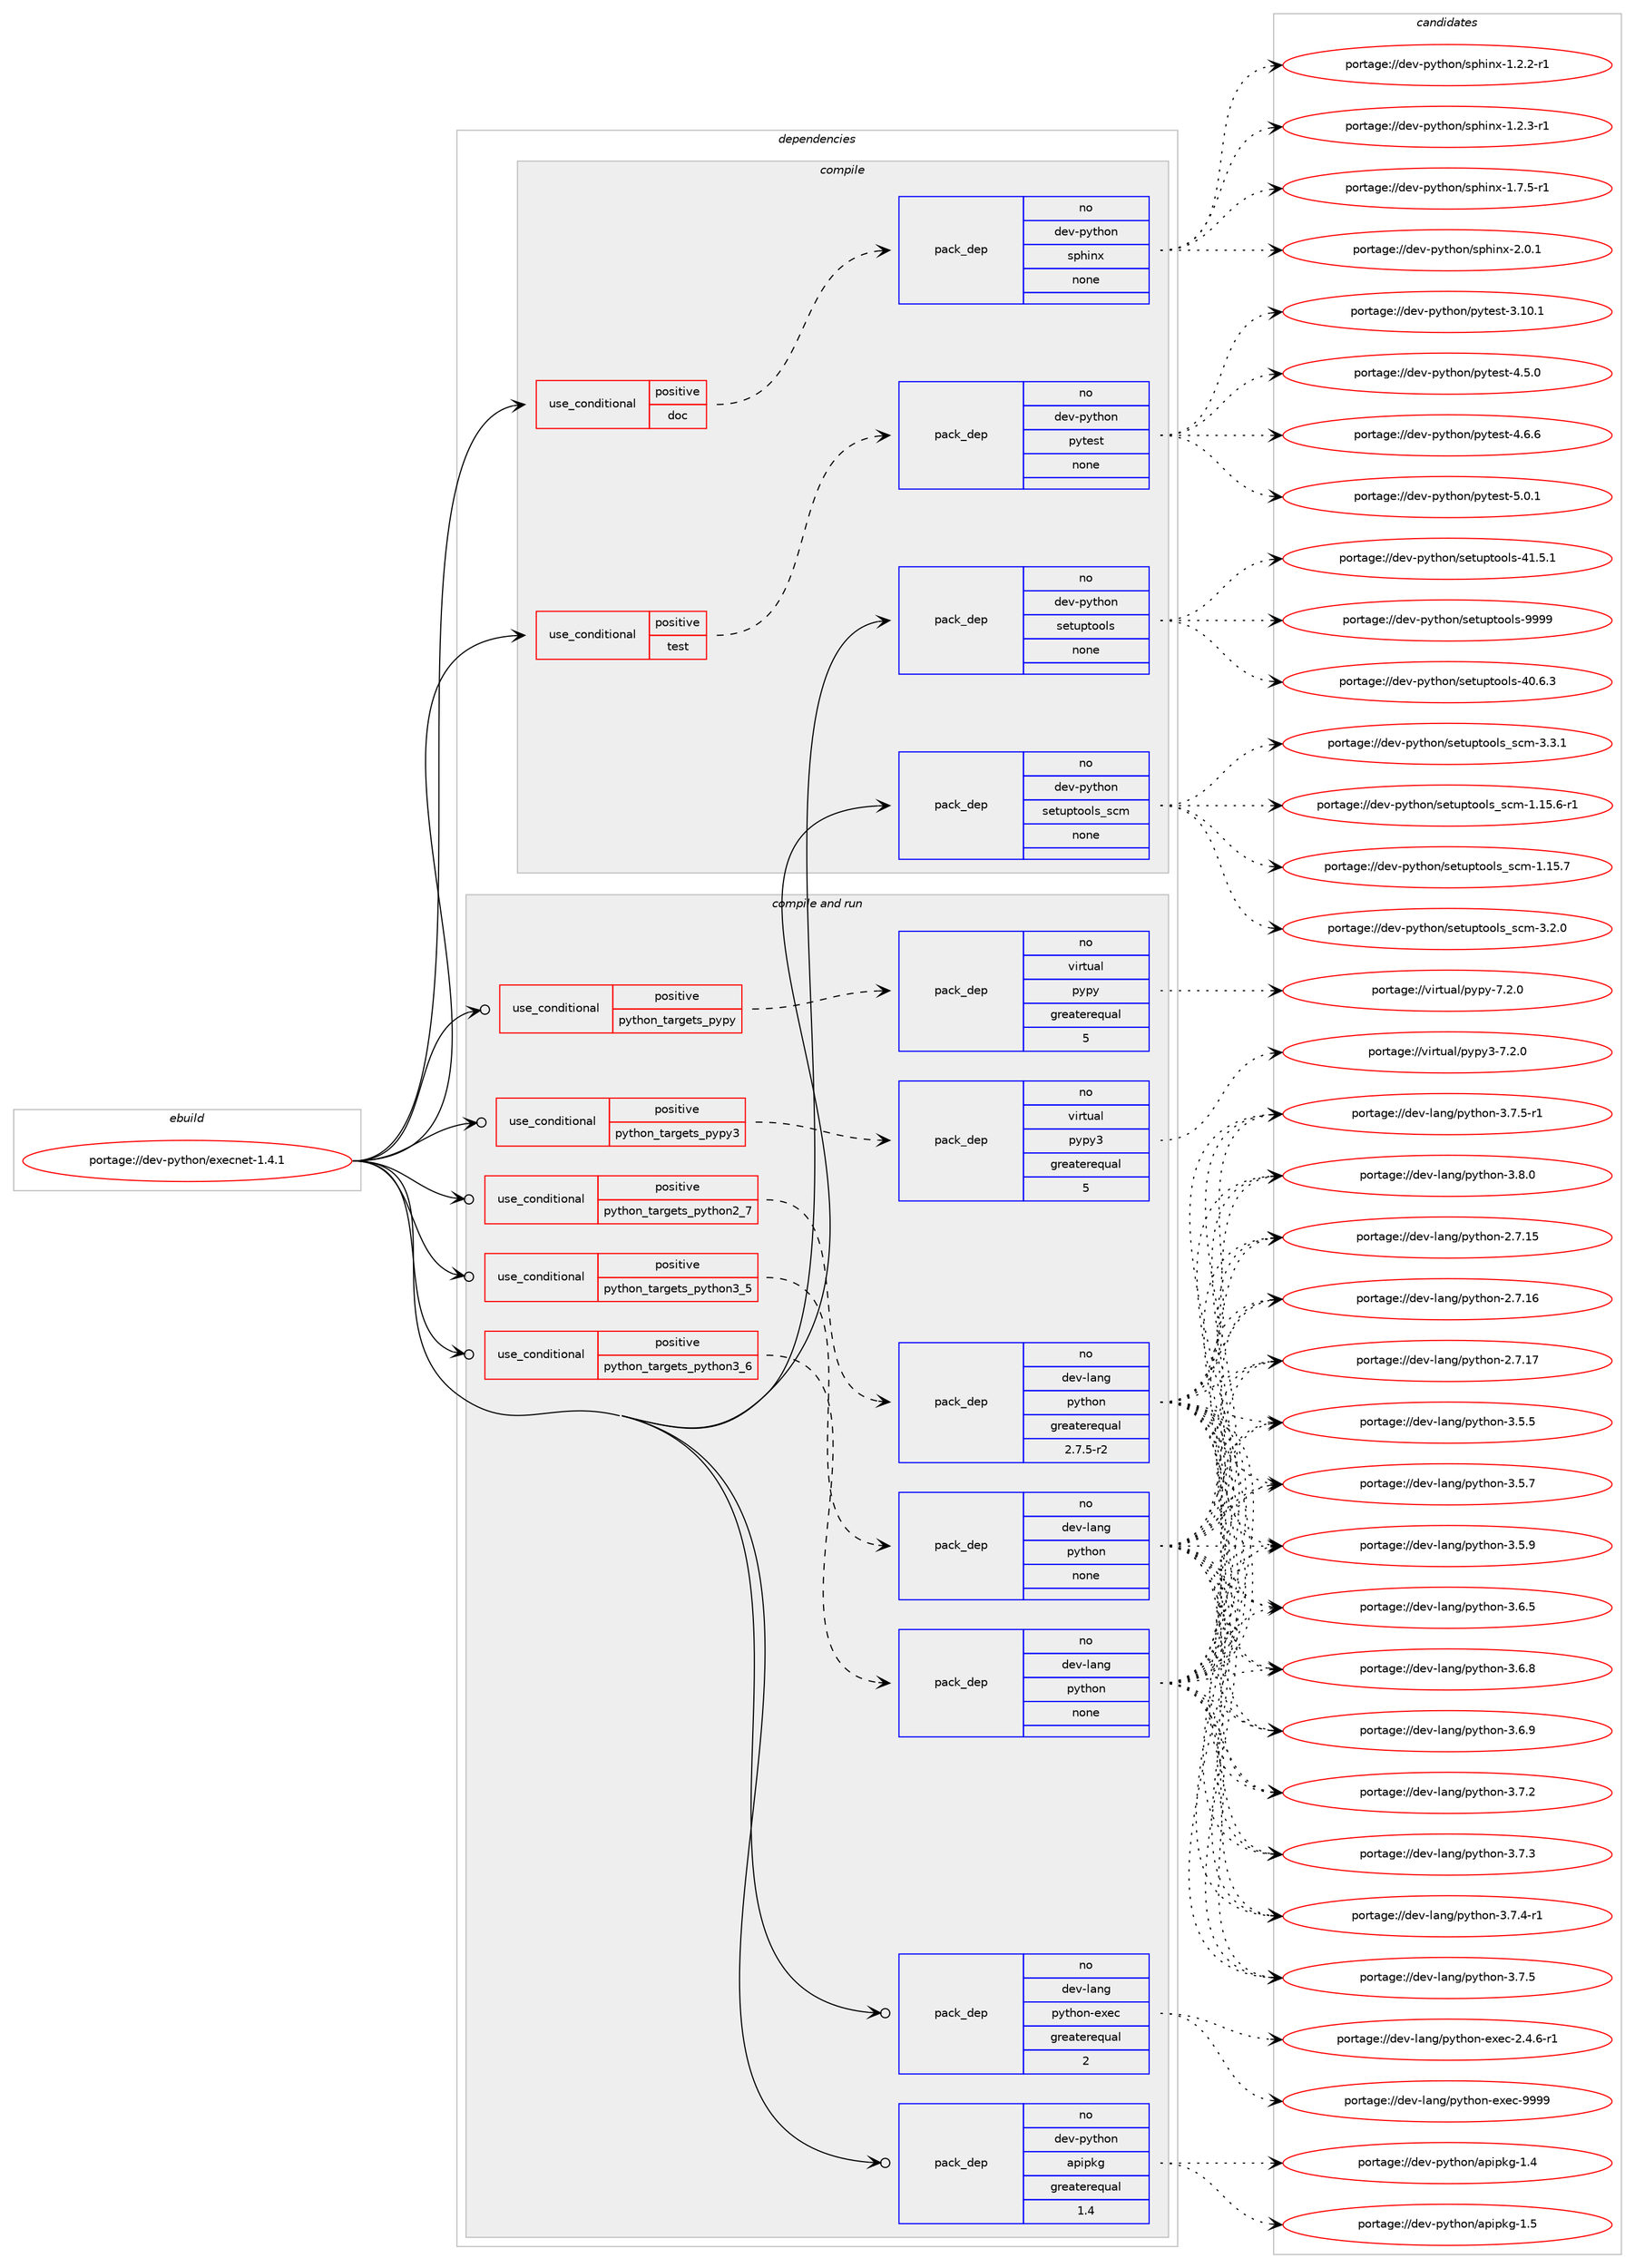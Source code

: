 digraph prolog {

# *************
# Graph options
# *************

newrank=true;
concentrate=true;
compound=true;
graph [rankdir=LR,fontname=Helvetica,fontsize=10,ranksep=1.5];#, ranksep=2.5, nodesep=0.2];
edge  [arrowhead=vee];
node  [fontname=Helvetica,fontsize=10];

# **********
# The ebuild
# **********

subgraph cluster_leftcol {
color=gray;
rank=same;
label=<<i>ebuild</i>>;
id [label="portage://dev-python/execnet-1.4.1", color=red, width=4, href="../dev-python/execnet-1.4.1.svg"];
}

# ****************
# The dependencies
# ****************

subgraph cluster_midcol {
color=gray;
label=<<i>dependencies</i>>;
subgraph cluster_compile {
fillcolor="#eeeeee";
style=filled;
label=<<i>compile</i>>;
subgraph cond28312 {
dependency138446 [label=<<TABLE BORDER="0" CELLBORDER="1" CELLSPACING="0" CELLPADDING="4"><TR><TD ROWSPAN="3" CELLPADDING="10">use_conditional</TD></TR><TR><TD>positive</TD></TR><TR><TD>doc</TD></TR></TABLE>>, shape=none, color=red];
subgraph pack106814 {
dependency138447 [label=<<TABLE BORDER="0" CELLBORDER="1" CELLSPACING="0" CELLPADDING="4" WIDTH="220"><TR><TD ROWSPAN="6" CELLPADDING="30">pack_dep</TD></TR><TR><TD WIDTH="110">no</TD></TR><TR><TD>dev-python</TD></TR><TR><TD>sphinx</TD></TR><TR><TD>none</TD></TR><TR><TD></TD></TR></TABLE>>, shape=none, color=blue];
}
dependency138446:e -> dependency138447:w [weight=20,style="dashed",arrowhead="vee"];
}
id:e -> dependency138446:w [weight=20,style="solid",arrowhead="vee"];
subgraph cond28313 {
dependency138448 [label=<<TABLE BORDER="0" CELLBORDER="1" CELLSPACING="0" CELLPADDING="4"><TR><TD ROWSPAN="3" CELLPADDING="10">use_conditional</TD></TR><TR><TD>positive</TD></TR><TR><TD>test</TD></TR></TABLE>>, shape=none, color=red];
subgraph pack106815 {
dependency138449 [label=<<TABLE BORDER="0" CELLBORDER="1" CELLSPACING="0" CELLPADDING="4" WIDTH="220"><TR><TD ROWSPAN="6" CELLPADDING="30">pack_dep</TD></TR><TR><TD WIDTH="110">no</TD></TR><TR><TD>dev-python</TD></TR><TR><TD>pytest</TD></TR><TR><TD>none</TD></TR><TR><TD></TD></TR></TABLE>>, shape=none, color=blue];
}
dependency138448:e -> dependency138449:w [weight=20,style="dashed",arrowhead="vee"];
}
id:e -> dependency138448:w [weight=20,style="solid",arrowhead="vee"];
subgraph pack106816 {
dependency138450 [label=<<TABLE BORDER="0" CELLBORDER="1" CELLSPACING="0" CELLPADDING="4" WIDTH="220"><TR><TD ROWSPAN="6" CELLPADDING="30">pack_dep</TD></TR><TR><TD WIDTH="110">no</TD></TR><TR><TD>dev-python</TD></TR><TR><TD>setuptools</TD></TR><TR><TD>none</TD></TR><TR><TD></TD></TR></TABLE>>, shape=none, color=blue];
}
id:e -> dependency138450:w [weight=20,style="solid",arrowhead="vee"];
subgraph pack106817 {
dependency138451 [label=<<TABLE BORDER="0" CELLBORDER="1" CELLSPACING="0" CELLPADDING="4" WIDTH="220"><TR><TD ROWSPAN="6" CELLPADDING="30">pack_dep</TD></TR><TR><TD WIDTH="110">no</TD></TR><TR><TD>dev-python</TD></TR><TR><TD>setuptools_scm</TD></TR><TR><TD>none</TD></TR><TR><TD></TD></TR></TABLE>>, shape=none, color=blue];
}
id:e -> dependency138451:w [weight=20,style="solid",arrowhead="vee"];
}
subgraph cluster_compileandrun {
fillcolor="#eeeeee";
style=filled;
label=<<i>compile and run</i>>;
subgraph cond28314 {
dependency138452 [label=<<TABLE BORDER="0" CELLBORDER="1" CELLSPACING="0" CELLPADDING="4"><TR><TD ROWSPAN="3" CELLPADDING="10">use_conditional</TD></TR><TR><TD>positive</TD></TR><TR><TD>python_targets_pypy</TD></TR></TABLE>>, shape=none, color=red];
subgraph pack106818 {
dependency138453 [label=<<TABLE BORDER="0" CELLBORDER="1" CELLSPACING="0" CELLPADDING="4" WIDTH="220"><TR><TD ROWSPAN="6" CELLPADDING="30">pack_dep</TD></TR><TR><TD WIDTH="110">no</TD></TR><TR><TD>virtual</TD></TR><TR><TD>pypy</TD></TR><TR><TD>greaterequal</TD></TR><TR><TD>5</TD></TR></TABLE>>, shape=none, color=blue];
}
dependency138452:e -> dependency138453:w [weight=20,style="dashed",arrowhead="vee"];
}
id:e -> dependency138452:w [weight=20,style="solid",arrowhead="odotvee"];
subgraph cond28315 {
dependency138454 [label=<<TABLE BORDER="0" CELLBORDER="1" CELLSPACING="0" CELLPADDING="4"><TR><TD ROWSPAN="3" CELLPADDING="10">use_conditional</TD></TR><TR><TD>positive</TD></TR><TR><TD>python_targets_pypy3</TD></TR></TABLE>>, shape=none, color=red];
subgraph pack106819 {
dependency138455 [label=<<TABLE BORDER="0" CELLBORDER="1" CELLSPACING="0" CELLPADDING="4" WIDTH="220"><TR><TD ROWSPAN="6" CELLPADDING="30">pack_dep</TD></TR><TR><TD WIDTH="110">no</TD></TR><TR><TD>virtual</TD></TR><TR><TD>pypy3</TD></TR><TR><TD>greaterequal</TD></TR><TR><TD>5</TD></TR></TABLE>>, shape=none, color=blue];
}
dependency138454:e -> dependency138455:w [weight=20,style="dashed",arrowhead="vee"];
}
id:e -> dependency138454:w [weight=20,style="solid",arrowhead="odotvee"];
subgraph cond28316 {
dependency138456 [label=<<TABLE BORDER="0" CELLBORDER="1" CELLSPACING="0" CELLPADDING="4"><TR><TD ROWSPAN="3" CELLPADDING="10">use_conditional</TD></TR><TR><TD>positive</TD></TR><TR><TD>python_targets_python2_7</TD></TR></TABLE>>, shape=none, color=red];
subgraph pack106820 {
dependency138457 [label=<<TABLE BORDER="0" CELLBORDER="1" CELLSPACING="0" CELLPADDING="4" WIDTH="220"><TR><TD ROWSPAN="6" CELLPADDING="30">pack_dep</TD></TR><TR><TD WIDTH="110">no</TD></TR><TR><TD>dev-lang</TD></TR><TR><TD>python</TD></TR><TR><TD>greaterequal</TD></TR><TR><TD>2.7.5-r2</TD></TR></TABLE>>, shape=none, color=blue];
}
dependency138456:e -> dependency138457:w [weight=20,style="dashed",arrowhead="vee"];
}
id:e -> dependency138456:w [weight=20,style="solid",arrowhead="odotvee"];
subgraph cond28317 {
dependency138458 [label=<<TABLE BORDER="0" CELLBORDER="1" CELLSPACING="0" CELLPADDING="4"><TR><TD ROWSPAN="3" CELLPADDING="10">use_conditional</TD></TR><TR><TD>positive</TD></TR><TR><TD>python_targets_python3_5</TD></TR></TABLE>>, shape=none, color=red];
subgraph pack106821 {
dependency138459 [label=<<TABLE BORDER="0" CELLBORDER="1" CELLSPACING="0" CELLPADDING="4" WIDTH="220"><TR><TD ROWSPAN="6" CELLPADDING="30">pack_dep</TD></TR><TR><TD WIDTH="110">no</TD></TR><TR><TD>dev-lang</TD></TR><TR><TD>python</TD></TR><TR><TD>none</TD></TR><TR><TD></TD></TR></TABLE>>, shape=none, color=blue];
}
dependency138458:e -> dependency138459:w [weight=20,style="dashed",arrowhead="vee"];
}
id:e -> dependency138458:w [weight=20,style="solid",arrowhead="odotvee"];
subgraph cond28318 {
dependency138460 [label=<<TABLE BORDER="0" CELLBORDER="1" CELLSPACING="0" CELLPADDING="4"><TR><TD ROWSPAN="3" CELLPADDING="10">use_conditional</TD></TR><TR><TD>positive</TD></TR><TR><TD>python_targets_python3_6</TD></TR></TABLE>>, shape=none, color=red];
subgraph pack106822 {
dependency138461 [label=<<TABLE BORDER="0" CELLBORDER="1" CELLSPACING="0" CELLPADDING="4" WIDTH="220"><TR><TD ROWSPAN="6" CELLPADDING="30">pack_dep</TD></TR><TR><TD WIDTH="110">no</TD></TR><TR><TD>dev-lang</TD></TR><TR><TD>python</TD></TR><TR><TD>none</TD></TR><TR><TD></TD></TR></TABLE>>, shape=none, color=blue];
}
dependency138460:e -> dependency138461:w [weight=20,style="dashed",arrowhead="vee"];
}
id:e -> dependency138460:w [weight=20,style="solid",arrowhead="odotvee"];
subgraph pack106823 {
dependency138462 [label=<<TABLE BORDER="0" CELLBORDER="1" CELLSPACING="0" CELLPADDING="4" WIDTH="220"><TR><TD ROWSPAN="6" CELLPADDING="30">pack_dep</TD></TR><TR><TD WIDTH="110">no</TD></TR><TR><TD>dev-lang</TD></TR><TR><TD>python-exec</TD></TR><TR><TD>greaterequal</TD></TR><TR><TD>2</TD></TR></TABLE>>, shape=none, color=blue];
}
id:e -> dependency138462:w [weight=20,style="solid",arrowhead="odotvee"];
subgraph pack106824 {
dependency138463 [label=<<TABLE BORDER="0" CELLBORDER="1" CELLSPACING="0" CELLPADDING="4" WIDTH="220"><TR><TD ROWSPAN="6" CELLPADDING="30">pack_dep</TD></TR><TR><TD WIDTH="110">no</TD></TR><TR><TD>dev-python</TD></TR><TR><TD>apipkg</TD></TR><TR><TD>greaterequal</TD></TR><TR><TD>1.4</TD></TR></TABLE>>, shape=none, color=blue];
}
id:e -> dependency138463:w [weight=20,style="solid",arrowhead="odotvee"];
}
subgraph cluster_run {
fillcolor="#eeeeee";
style=filled;
label=<<i>run</i>>;
}
}

# **************
# The candidates
# **************

subgraph cluster_choices {
rank=same;
color=gray;
label=<<i>candidates</i>>;

subgraph choice106814 {
color=black;
nodesep=1;
choiceportage10010111845112121116104111110471151121041051101204549465046504511449 [label="portage://dev-python/sphinx-1.2.2-r1", color=red, width=4,href="../dev-python/sphinx-1.2.2-r1.svg"];
choiceportage10010111845112121116104111110471151121041051101204549465046514511449 [label="portage://dev-python/sphinx-1.2.3-r1", color=red, width=4,href="../dev-python/sphinx-1.2.3-r1.svg"];
choiceportage10010111845112121116104111110471151121041051101204549465546534511449 [label="portage://dev-python/sphinx-1.7.5-r1", color=red, width=4,href="../dev-python/sphinx-1.7.5-r1.svg"];
choiceportage1001011184511212111610411111047115112104105110120455046484649 [label="portage://dev-python/sphinx-2.0.1", color=red, width=4,href="../dev-python/sphinx-2.0.1.svg"];
dependency138447:e -> choiceportage10010111845112121116104111110471151121041051101204549465046504511449:w [style=dotted,weight="100"];
dependency138447:e -> choiceportage10010111845112121116104111110471151121041051101204549465046514511449:w [style=dotted,weight="100"];
dependency138447:e -> choiceportage10010111845112121116104111110471151121041051101204549465546534511449:w [style=dotted,weight="100"];
dependency138447:e -> choiceportage1001011184511212111610411111047115112104105110120455046484649:w [style=dotted,weight="100"];
}
subgraph choice106815 {
color=black;
nodesep=1;
choiceportage100101118451121211161041111104711212111610111511645514649484649 [label="portage://dev-python/pytest-3.10.1", color=red, width=4,href="../dev-python/pytest-3.10.1.svg"];
choiceportage1001011184511212111610411111047112121116101115116455246534648 [label="portage://dev-python/pytest-4.5.0", color=red, width=4,href="../dev-python/pytest-4.5.0.svg"];
choiceportage1001011184511212111610411111047112121116101115116455246544654 [label="portage://dev-python/pytest-4.6.6", color=red, width=4,href="../dev-python/pytest-4.6.6.svg"];
choiceportage1001011184511212111610411111047112121116101115116455346484649 [label="portage://dev-python/pytest-5.0.1", color=red, width=4,href="../dev-python/pytest-5.0.1.svg"];
dependency138449:e -> choiceportage100101118451121211161041111104711212111610111511645514649484649:w [style=dotted,weight="100"];
dependency138449:e -> choiceportage1001011184511212111610411111047112121116101115116455246534648:w [style=dotted,weight="100"];
dependency138449:e -> choiceportage1001011184511212111610411111047112121116101115116455246544654:w [style=dotted,weight="100"];
dependency138449:e -> choiceportage1001011184511212111610411111047112121116101115116455346484649:w [style=dotted,weight="100"];
}
subgraph choice106816 {
color=black;
nodesep=1;
choiceportage100101118451121211161041111104711510111611711211611111110811545524846544651 [label="portage://dev-python/setuptools-40.6.3", color=red, width=4,href="../dev-python/setuptools-40.6.3.svg"];
choiceportage100101118451121211161041111104711510111611711211611111110811545524946534649 [label="portage://dev-python/setuptools-41.5.1", color=red, width=4,href="../dev-python/setuptools-41.5.1.svg"];
choiceportage10010111845112121116104111110471151011161171121161111111081154557575757 [label="portage://dev-python/setuptools-9999", color=red, width=4,href="../dev-python/setuptools-9999.svg"];
dependency138450:e -> choiceportage100101118451121211161041111104711510111611711211611111110811545524846544651:w [style=dotted,weight="100"];
dependency138450:e -> choiceportage100101118451121211161041111104711510111611711211611111110811545524946534649:w [style=dotted,weight="100"];
dependency138450:e -> choiceportage10010111845112121116104111110471151011161171121161111111081154557575757:w [style=dotted,weight="100"];
}
subgraph choice106817 {
color=black;
nodesep=1;
choiceportage10010111845112121116104111110471151011161171121161111111081159511599109454946495346544511449 [label="portage://dev-python/setuptools_scm-1.15.6-r1", color=red, width=4,href="../dev-python/setuptools_scm-1.15.6-r1.svg"];
choiceportage1001011184511212111610411111047115101116117112116111111108115951159910945494649534655 [label="portage://dev-python/setuptools_scm-1.15.7", color=red, width=4,href="../dev-python/setuptools_scm-1.15.7.svg"];
choiceportage10010111845112121116104111110471151011161171121161111111081159511599109455146504648 [label="portage://dev-python/setuptools_scm-3.2.0", color=red, width=4,href="../dev-python/setuptools_scm-3.2.0.svg"];
choiceportage10010111845112121116104111110471151011161171121161111111081159511599109455146514649 [label="portage://dev-python/setuptools_scm-3.3.1", color=red, width=4,href="../dev-python/setuptools_scm-3.3.1.svg"];
dependency138451:e -> choiceportage10010111845112121116104111110471151011161171121161111111081159511599109454946495346544511449:w [style=dotted,weight="100"];
dependency138451:e -> choiceportage1001011184511212111610411111047115101116117112116111111108115951159910945494649534655:w [style=dotted,weight="100"];
dependency138451:e -> choiceportage10010111845112121116104111110471151011161171121161111111081159511599109455146504648:w [style=dotted,weight="100"];
dependency138451:e -> choiceportage10010111845112121116104111110471151011161171121161111111081159511599109455146514649:w [style=dotted,weight="100"];
}
subgraph choice106818 {
color=black;
nodesep=1;
choiceportage1181051141161179710847112121112121455546504648 [label="portage://virtual/pypy-7.2.0", color=red, width=4,href="../virtual/pypy-7.2.0.svg"];
dependency138453:e -> choiceportage1181051141161179710847112121112121455546504648:w [style=dotted,weight="100"];
}
subgraph choice106819 {
color=black;
nodesep=1;
choiceportage118105114116117971084711212111212151455546504648 [label="portage://virtual/pypy3-7.2.0", color=red, width=4,href="../virtual/pypy3-7.2.0.svg"];
dependency138455:e -> choiceportage118105114116117971084711212111212151455546504648:w [style=dotted,weight="100"];
}
subgraph choice106820 {
color=black;
nodesep=1;
choiceportage10010111845108971101034711212111610411111045504655464953 [label="portage://dev-lang/python-2.7.15", color=red, width=4,href="../dev-lang/python-2.7.15.svg"];
choiceportage10010111845108971101034711212111610411111045504655464954 [label="portage://dev-lang/python-2.7.16", color=red, width=4,href="../dev-lang/python-2.7.16.svg"];
choiceportage10010111845108971101034711212111610411111045504655464955 [label="portage://dev-lang/python-2.7.17", color=red, width=4,href="../dev-lang/python-2.7.17.svg"];
choiceportage100101118451089711010347112121116104111110455146534653 [label="portage://dev-lang/python-3.5.5", color=red, width=4,href="../dev-lang/python-3.5.5.svg"];
choiceportage100101118451089711010347112121116104111110455146534655 [label="portage://dev-lang/python-3.5.7", color=red, width=4,href="../dev-lang/python-3.5.7.svg"];
choiceportage100101118451089711010347112121116104111110455146534657 [label="portage://dev-lang/python-3.5.9", color=red, width=4,href="../dev-lang/python-3.5.9.svg"];
choiceportage100101118451089711010347112121116104111110455146544653 [label="portage://dev-lang/python-3.6.5", color=red, width=4,href="../dev-lang/python-3.6.5.svg"];
choiceportage100101118451089711010347112121116104111110455146544656 [label="portage://dev-lang/python-3.6.8", color=red, width=4,href="../dev-lang/python-3.6.8.svg"];
choiceportage100101118451089711010347112121116104111110455146544657 [label="portage://dev-lang/python-3.6.9", color=red, width=4,href="../dev-lang/python-3.6.9.svg"];
choiceportage100101118451089711010347112121116104111110455146554650 [label="portage://dev-lang/python-3.7.2", color=red, width=4,href="../dev-lang/python-3.7.2.svg"];
choiceportage100101118451089711010347112121116104111110455146554651 [label="portage://dev-lang/python-3.7.3", color=red, width=4,href="../dev-lang/python-3.7.3.svg"];
choiceportage1001011184510897110103471121211161041111104551465546524511449 [label="portage://dev-lang/python-3.7.4-r1", color=red, width=4,href="../dev-lang/python-3.7.4-r1.svg"];
choiceportage100101118451089711010347112121116104111110455146554653 [label="portage://dev-lang/python-3.7.5", color=red, width=4,href="../dev-lang/python-3.7.5.svg"];
choiceportage1001011184510897110103471121211161041111104551465546534511449 [label="portage://dev-lang/python-3.7.5-r1", color=red, width=4,href="../dev-lang/python-3.7.5-r1.svg"];
choiceportage100101118451089711010347112121116104111110455146564648 [label="portage://dev-lang/python-3.8.0", color=red, width=4,href="../dev-lang/python-3.8.0.svg"];
dependency138457:e -> choiceportage10010111845108971101034711212111610411111045504655464953:w [style=dotted,weight="100"];
dependency138457:e -> choiceportage10010111845108971101034711212111610411111045504655464954:w [style=dotted,weight="100"];
dependency138457:e -> choiceportage10010111845108971101034711212111610411111045504655464955:w [style=dotted,weight="100"];
dependency138457:e -> choiceportage100101118451089711010347112121116104111110455146534653:w [style=dotted,weight="100"];
dependency138457:e -> choiceportage100101118451089711010347112121116104111110455146534655:w [style=dotted,weight="100"];
dependency138457:e -> choiceportage100101118451089711010347112121116104111110455146534657:w [style=dotted,weight="100"];
dependency138457:e -> choiceportage100101118451089711010347112121116104111110455146544653:w [style=dotted,weight="100"];
dependency138457:e -> choiceportage100101118451089711010347112121116104111110455146544656:w [style=dotted,weight="100"];
dependency138457:e -> choiceportage100101118451089711010347112121116104111110455146544657:w [style=dotted,weight="100"];
dependency138457:e -> choiceportage100101118451089711010347112121116104111110455146554650:w [style=dotted,weight="100"];
dependency138457:e -> choiceportage100101118451089711010347112121116104111110455146554651:w [style=dotted,weight="100"];
dependency138457:e -> choiceportage1001011184510897110103471121211161041111104551465546524511449:w [style=dotted,weight="100"];
dependency138457:e -> choiceportage100101118451089711010347112121116104111110455146554653:w [style=dotted,weight="100"];
dependency138457:e -> choiceportage1001011184510897110103471121211161041111104551465546534511449:w [style=dotted,weight="100"];
dependency138457:e -> choiceportage100101118451089711010347112121116104111110455146564648:w [style=dotted,weight="100"];
}
subgraph choice106821 {
color=black;
nodesep=1;
choiceportage10010111845108971101034711212111610411111045504655464953 [label="portage://dev-lang/python-2.7.15", color=red, width=4,href="../dev-lang/python-2.7.15.svg"];
choiceportage10010111845108971101034711212111610411111045504655464954 [label="portage://dev-lang/python-2.7.16", color=red, width=4,href="../dev-lang/python-2.7.16.svg"];
choiceportage10010111845108971101034711212111610411111045504655464955 [label="portage://dev-lang/python-2.7.17", color=red, width=4,href="../dev-lang/python-2.7.17.svg"];
choiceportage100101118451089711010347112121116104111110455146534653 [label="portage://dev-lang/python-3.5.5", color=red, width=4,href="../dev-lang/python-3.5.5.svg"];
choiceportage100101118451089711010347112121116104111110455146534655 [label="portage://dev-lang/python-3.5.7", color=red, width=4,href="../dev-lang/python-3.5.7.svg"];
choiceportage100101118451089711010347112121116104111110455146534657 [label="portage://dev-lang/python-3.5.9", color=red, width=4,href="../dev-lang/python-3.5.9.svg"];
choiceportage100101118451089711010347112121116104111110455146544653 [label="portage://dev-lang/python-3.6.5", color=red, width=4,href="../dev-lang/python-3.6.5.svg"];
choiceportage100101118451089711010347112121116104111110455146544656 [label="portage://dev-lang/python-3.6.8", color=red, width=4,href="../dev-lang/python-3.6.8.svg"];
choiceportage100101118451089711010347112121116104111110455146544657 [label="portage://dev-lang/python-3.6.9", color=red, width=4,href="../dev-lang/python-3.6.9.svg"];
choiceportage100101118451089711010347112121116104111110455146554650 [label="portage://dev-lang/python-3.7.2", color=red, width=4,href="../dev-lang/python-3.7.2.svg"];
choiceportage100101118451089711010347112121116104111110455146554651 [label="portage://dev-lang/python-3.7.3", color=red, width=4,href="../dev-lang/python-3.7.3.svg"];
choiceportage1001011184510897110103471121211161041111104551465546524511449 [label="portage://dev-lang/python-3.7.4-r1", color=red, width=4,href="../dev-lang/python-3.7.4-r1.svg"];
choiceportage100101118451089711010347112121116104111110455146554653 [label="portage://dev-lang/python-3.7.5", color=red, width=4,href="../dev-lang/python-3.7.5.svg"];
choiceportage1001011184510897110103471121211161041111104551465546534511449 [label="portage://dev-lang/python-3.7.5-r1", color=red, width=4,href="../dev-lang/python-3.7.5-r1.svg"];
choiceportage100101118451089711010347112121116104111110455146564648 [label="portage://dev-lang/python-3.8.0", color=red, width=4,href="../dev-lang/python-3.8.0.svg"];
dependency138459:e -> choiceportage10010111845108971101034711212111610411111045504655464953:w [style=dotted,weight="100"];
dependency138459:e -> choiceportage10010111845108971101034711212111610411111045504655464954:w [style=dotted,weight="100"];
dependency138459:e -> choiceportage10010111845108971101034711212111610411111045504655464955:w [style=dotted,weight="100"];
dependency138459:e -> choiceportage100101118451089711010347112121116104111110455146534653:w [style=dotted,weight="100"];
dependency138459:e -> choiceportage100101118451089711010347112121116104111110455146534655:w [style=dotted,weight="100"];
dependency138459:e -> choiceportage100101118451089711010347112121116104111110455146534657:w [style=dotted,weight="100"];
dependency138459:e -> choiceportage100101118451089711010347112121116104111110455146544653:w [style=dotted,weight="100"];
dependency138459:e -> choiceportage100101118451089711010347112121116104111110455146544656:w [style=dotted,weight="100"];
dependency138459:e -> choiceportage100101118451089711010347112121116104111110455146544657:w [style=dotted,weight="100"];
dependency138459:e -> choiceportage100101118451089711010347112121116104111110455146554650:w [style=dotted,weight="100"];
dependency138459:e -> choiceportage100101118451089711010347112121116104111110455146554651:w [style=dotted,weight="100"];
dependency138459:e -> choiceportage1001011184510897110103471121211161041111104551465546524511449:w [style=dotted,weight="100"];
dependency138459:e -> choiceportage100101118451089711010347112121116104111110455146554653:w [style=dotted,weight="100"];
dependency138459:e -> choiceportage1001011184510897110103471121211161041111104551465546534511449:w [style=dotted,weight="100"];
dependency138459:e -> choiceportage100101118451089711010347112121116104111110455146564648:w [style=dotted,weight="100"];
}
subgraph choice106822 {
color=black;
nodesep=1;
choiceportage10010111845108971101034711212111610411111045504655464953 [label="portage://dev-lang/python-2.7.15", color=red, width=4,href="../dev-lang/python-2.7.15.svg"];
choiceportage10010111845108971101034711212111610411111045504655464954 [label="portage://dev-lang/python-2.7.16", color=red, width=4,href="../dev-lang/python-2.7.16.svg"];
choiceportage10010111845108971101034711212111610411111045504655464955 [label="portage://dev-lang/python-2.7.17", color=red, width=4,href="../dev-lang/python-2.7.17.svg"];
choiceportage100101118451089711010347112121116104111110455146534653 [label="portage://dev-lang/python-3.5.5", color=red, width=4,href="../dev-lang/python-3.5.5.svg"];
choiceportage100101118451089711010347112121116104111110455146534655 [label="portage://dev-lang/python-3.5.7", color=red, width=4,href="../dev-lang/python-3.5.7.svg"];
choiceportage100101118451089711010347112121116104111110455146534657 [label="portage://dev-lang/python-3.5.9", color=red, width=4,href="../dev-lang/python-3.5.9.svg"];
choiceportage100101118451089711010347112121116104111110455146544653 [label="portage://dev-lang/python-3.6.5", color=red, width=4,href="../dev-lang/python-3.6.5.svg"];
choiceportage100101118451089711010347112121116104111110455146544656 [label="portage://dev-lang/python-3.6.8", color=red, width=4,href="../dev-lang/python-3.6.8.svg"];
choiceportage100101118451089711010347112121116104111110455146544657 [label="portage://dev-lang/python-3.6.9", color=red, width=4,href="../dev-lang/python-3.6.9.svg"];
choiceportage100101118451089711010347112121116104111110455146554650 [label="portage://dev-lang/python-3.7.2", color=red, width=4,href="../dev-lang/python-3.7.2.svg"];
choiceportage100101118451089711010347112121116104111110455146554651 [label="portage://dev-lang/python-3.7.3", color=red, width=4,href="../dev-lang/python-3.7.3.svg"];
choiceportage1001011184510897110103471121211161041111104551465546524511449 [label="portage://dev-lang/python-3.7.4-r1", color=red, width=4,href="../dev-lang/python-3.7.4-r1.svg"];
choiceportage100101118451089711010347112121116104111110455146554653 [label="portage://dev-lang/python-3.7.5", color=red, width=4,href="../dev-lang/python-3.7.5.svg"];
choiceportage1001011184510897110103471121211161041111104551465546534511449 [label="portage://dev-lang/python-3.7.5-r1", color=red, width=4,href="../dev-lang/python-3.7.5-r1.svg"];
choiceportage100101118451089711010347112121116104111110455146564648 [label="portage://dev-lang/python-3.8.0", color=red, width=4,href="../dev-lang/python-3.8.0.svg"];
dependency138461:e -> choiceportage10010111845108971101034711212111610411111045504655464953:w [style=dotted,weight="100"];
dependency138461:e -> choiceportage10010111845108971101034711212111610411111045504655464954:w [style=dotted,weight="100"];
dependency138461:e -> choiceportage10010111845108971101034711212111610411111045504655464955:w [style=dotted,weight="100"];
dependency138461:e -> choiceportage100101118451089711010347112121116104111110455146534653:w [style=dotted,weight="100"];
dependency138461:e -> choiceportage100101118451089711010347112121116104111110455146534655:w [style=dotted,weight="100"];
dependency138461:e -> choiceportage100101118451089711010347112121116104111110455146534657:w [style=dotted,weight="100"];
dependency138461:e -> choiceportage100101118451089711010347112121116104111110455146544653:w [style=dotted,weight="100"];
dependency138461:e -> choiceportage100101118451089711010347112121116104111110455146544656:w [style=dotted,weight="100"];
dependency138461:e -> choiceportage100101118451089711010347112121116104111110455146544657:w [style=dotted,weight="100"];
dependency138461:e -> choiceportage100101118451089711010347112121116104111110455146554650:w [style=dotted,weight="100"];
dependency138461:e -> choiceportage100101118451089711010347112121116104111110455146554651:w [style=dotted,weight="100"];
dependency138461:e -> choiceportage1001011184510897110103471121211161041111104551465546524511449:w [style=dotted,weight="100"];
dependency138461:e -> choiceportage100101118451089711010347112121116104111110455146554653:w [style=dotted,weight="100"];
dependency138461:e -> choiceportage1001011184510897110103471121211161041111104551465546534511449:w [style=dotted,weight="100"];
dependency138461:e -> choiceportage100101118451089711010347112121116104111110455146564648:w [style=dotted,weight="100"];
}
subgraph choice106823 {
color=black;
nodesep=1;
choiceportage10010111845108971101034711212111610411111045101120101994550465246544511449 [label="portage://dev-lang/python-exec-2.4.6-r1", color=red, width=4,href="../dev-lang/python-exec-2.4.6-r1.svg"];
choiceportage10010111845108971101034711212111610411111045101120101994557575757 [label="portage://dev-lang/python-exec-9999", color=red, width=4,href="../dev-lang/python-exec-9999.svg"];
dependency138462:e -> choiceportage10010111845108971101034711212111610411111045101120101994550465246544511449:w [style=dotted,weight="100"];
dependency138462:e -> choiceportage10010111845108971101034711212111610411111045101120101994557575757:w [style=dotted,weight="100"];
}
subgraph choice106824 {
color=black;
nodesep=1;
choiceportage10010111845112121116104111110479711210511210710345494652 [label="portage://dev-python/apipkg-1.4", color=red, width=4,href="../dev-python/apipkg-1.4.svg"];
choiceportage10010111845112121116104111110479711210511210710345494653 [label="portage://dev-python/apipkg-1.5", color=red, width=4,href="../dev-python/apipkg-1.5.svg"];
dependency138463:e -> choiceportage10010111845112121116104111110479711210511210710345494652:w [style=dotted,weight="100"];
dependency138463:e -> choiceportage10010111845112121116104111110479711210511210710345494653:w [style=dotted,weight="100"];
}
}

}
